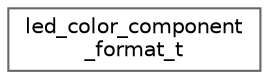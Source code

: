 digraph "Graphical Class Hierarchy"
{
 // LATEX_PDF_SIZE
  bgcolor="transparent";
  edge [fontname=Helvetica,fontsize=10,labelfontname=Helvetica,labelfontsize=10];
  node [fontname=Helvetica,fontsize=10,shape=box,height=0.2,width=0.4];
  rankdir="LR";
  Node0 [id="Node000000",label="led_color_component\l_format_t",height=0.2,width=0.4,color="grey40", fillcolor="white", style="filled",URL="$d4/d88/led__strip__types_8h.html#d7/d22/unionled__color__component__format__t",tooltip="LED color component format."];
}
